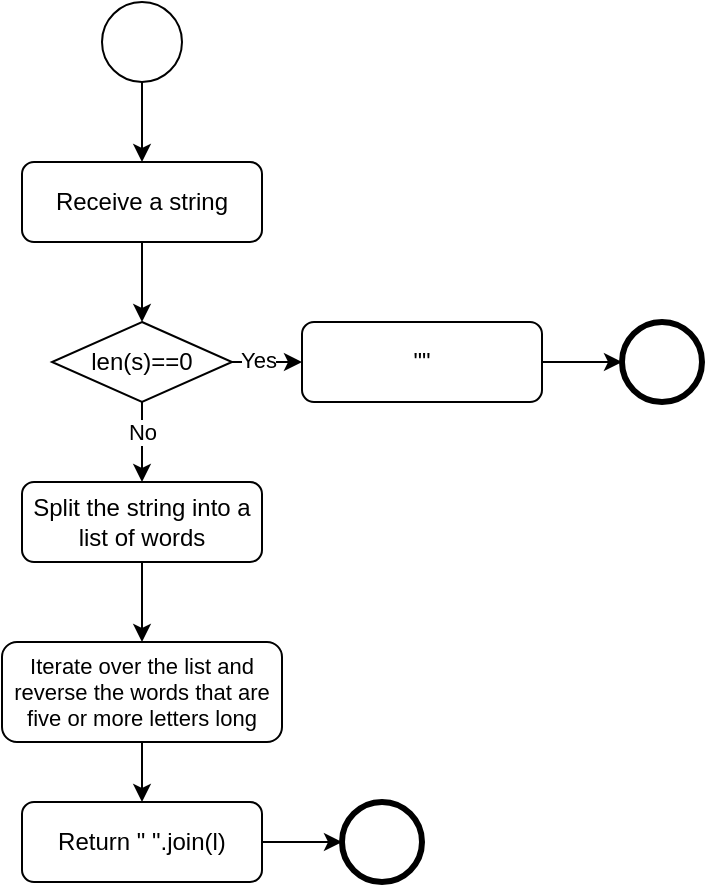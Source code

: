 <mxfile version="25.0.1">
  <diagram name="Page-1" id="gcOh2L13ghurHqlArtQZ">
    <mxGraphModel dx="816" dy="480" grid="1" gridSize="10" guides="1" tooltips="1" connect="1" arrows="1" fold="1" page="1" pageScale="1" pageWidth="827" pageHeight="1169" background="#ffffff" math="0" shadow="0">
      <root>
        <mxCell id="0" />
        <mxCell id="1" parent="0" />
        <mxCell id="pkoyU2fwOPBfZemE1w7x-201" style="edgeStyle=orthogonalEdgeStyle;rounded=0;orthogonalLoop=1;jettySize=auto;html=1;exitX=0.5;exitY=1;exitDx=0;exitDy=0;entryX=0.5;entryY=0;entryDx=0;entryDy=0;" edge="1" parent="1" source="pkoyU2fwOPBfZemE1w7x-194" target="pkoyU2fwOPBfZemE1w7x-195">
          <mxGeometry relative="1" as="geometry" />
        </mxCell>
        <mxCell id="pkoyU2fwOPBfZemE1w7x-194" value="" style="ellipse;whiteSpace=wrap;html=1;aspect=fixed;" vertex="1" parent="1">
          <mxGeometry x="360" y="200" width="40" height="40" as="geometry" />
        </mxCell>
        <mxCell id="pkoyU2fwOPBfZemE1w7x-246" style="edgeStyle=orthogonalEdgeStyle;rounded=0;orthogonalLoop=1;jettySize=auto;html=1;exitX=0.5;exitY=1;exitDx=0;exitDy=0;entryX=0.5;entryY=0;entryDx=0;entryDy=0;" edge="1" parent="1" source="pkoyU2fwOPBfZemE1w7x-195" target="pkoyU2fwOPBfZemE1w7x-243">
          <mxGeometry relative="1" as="geometry" />
        </mxCell>
        <mxCell id="pkoyU2fwOPBfZemE1w7x-195" value="Receive a string" style="rounded=1;whiteSpace=wrap;html=1;" vertex="1" parent="1">
          <mxGeometry x="320" y="280" width="120" height="40" as="geometry" />
        </mxCell>
        <mxCell id="pkoyU2fwOPBfZemE1w7x-247" value="" style="edgeStyle=orthogonalEdgeStyle;rounded=0;orthogonalLoop=1;jettySize=auto;html=1;exitX=1;exitY=0.5;exitDx=0;exitDy=0;entryX=0;entryY=0.5;entryDx=0;entryDy=0;" edge="1" parent="1" source="pkoyU2fwOPBfZemE1w7x-243" target="pkoyU2fwOPBfZemE1w7x-244">
          <mxGeometry relative="1" as="geometry" />
        </mxCell>
        <mxCell id="pkoyU2fwOPBfZemE1w7x-249" value="Yes" style="edgeLabel;html=1;align=center;verticalAlign=middle;resizable=0;points=[];" vertex="1" connectable="0" parent="pkoyU2fwOPBfZemE1w7x-247">
          <mxGeometry x="-0.624" y="3" relative="1" as="geometry">
            <mxPoint x="6" y="2" as="offset" />
          </mxGeometry>
        </mxCell>
        <mxCell id="pkoyU2fwOPBfZemE1w7x-261" style="edgeStyle=orthogonalEdgeStyle;rounded=0;orthogonalLoop=1;jettySize=auto;html=1;exitX=0.5;exitY=1;exitDx=0;exitDy=0;entryX=0.5;entryY=0;entryDx=0;entryDy=0;" edge="1" parent="1" source="pkoyU2fwOPBfZemE1w7x-243" target="pkoyU2fwOPBfZemE1w7x-250">
          <mxGeometry relative="1" as="geometry" />
        </mxCell>
        <mxCell id="pkoyU2fwOPBfZemE1w7x-270" value="No" style="edgeLabel;html=1;align=center;verticalAlign=middle;resizable=0;points=[];" vertex="1" connectable="0" parent="pkoyU2fwOPBfZemE1w7x-261">
          <mxGeometry x="-0.241" relative="1" as="geometry">
            <mxPoint as="offset" />
          </mxGeometry>
        </mxCell>
        <mxCell id="pkoyU2fwOPBfZemE1w7x-243" value="len(s)==0" style="rhombus;whiteSpace=wrap;html=1;" vertex="1" parent="1">
          <mxGeometry x="335" y="360" width="90" height="40" as="geometry" />
        </mxCell>
        <mxCell id="pkoyU2fwOPBfZemE1w7x-248" style="edgeStyle=orthogonalEdgeStyle;rounded=0;orthogonalLoop=1;jettySize=auto;html=1;exitX=1;exitY=0.5;exitDx=0;exitDy=0;entryX=0;entryY=0.5;entryDx=0;entryDy=0;" edge="1" parent="1" source="pkoyU2fwOPBfZemE1w7x-244" target="pkoyU2fwOPBfZemE1w7x-245">
          <mxGeometry relative="1" as="geometry" />
        </mxCell>
        <mxCell id="pkoyU2fwOPBfZemE1w7x-244" value="&quot;&quot;" style="rounded=1;whiteSpace=wrap;html=1;" vertex="1" parent="1">
          <mxGeometry x="460" y="360" width="120" height="40" as="geometry" />
        </mxCell>
        <mxCell id="pkoyU2fwOPBfZemE1w7x-245" value="" style="ellipse;whiteSpace=wrap;html=1;aspect=fixed;strokeWidth=3;" vertex="1" parent="1">
          <mxGeometry x="620" y="360" width="40" height="40" as="geometry" />
        </mxCell>
        <mxCell id="pkoyU2fwOPBfZemE1w7x-260" style="edgeStyle=orthogonalEdgeStyle;rounded=0;orthogonalLoop=1;jettySize=auto;html=1;exitX=0.5;exitY=1;exitDx=0;exitDy=0;entryX=0.5;entryY=0;entryDx=0;entryDy=0;" edge="1" parent="1" source="pkoyU2fwOPBfZemE1w7x-250" target="pkoyU2fwOPBfZemE1w7x-251">
          <mxGeometry relative="1" as="geometry" />
        </mxCell>
        <mxCell id="pkoyU2fwOPBfZemE1w7x-250" value="Split the string into a list of words" style="rounded=1;whiteSpace=wrap;html=1;" vertex="1" parent="1">
          <mxGeometry x="320" y="440" width="120" height="40" as="geometry" />
        </mxCell>
        <mxCell id="pkoyU2fwOPBfZemE1w7x-271" style="edgeStyle=orthogonalEdgeStyle;rounded=0;orthogonalLoop=1;jettySize=auto;html=1;exitX=0.5;exitY=1;exitDx=0;exitDy=0;entryX=0.5;entryY=0;entryDx=0;entryDy=0;" edge="1" parent="1" source="pkoyU2fwOPBfZemE1w7x-251" target="pkoyU2fwOPBfZemE1w7x-256">
          <mxGeometry relative="1" as="geometry" />
        </mxCell>
        <mxCell id="pkoyU2fwOPBfZemE1w7x-251" value="Iterate over the list and reverse the words that are five or more letters long" style="rounded=1;whiteSpace=wrap;html=1;fontSize=11;" vertex="1" parent="1">
          <mxGeometry x="310" y="520" width="140" height="50" as="geometry" />
        </mxCell>
        <mxCell id="pkoyU2fwOPBfZemE1w7x-255" style="edgeStyle=orthogonalEdgeStyle;rounded=0;orthogonalLoop=1;jettySize=auto;html=1;exitX=1;exitY=0.5;exitDx=0;exitDy=0;entryX=0;entryY=0.5;entryDx=0;entryDy=0;" edge="1" parent="1" source="pkoyU2fwOPBfZemE1w7x-256" target="pkoyU2fwOPBfZemE1w7x-257">
          <mxGeometry relative="1" as="geometry" />
        </mxCell>
        <mxCell id="pkoyU2fwOPBfZemE1w7x-256" value="Return &quot; &quot;.join(l)" style="rounded=1;whiteSpace=wrap;html=1;" vertex="1" parent="1">
          <mxGeometry x="320" y="600" width="120" height="40" as="geometry" />
        </mxCell>
        <mxCell id="pkoyU2fwOPBfZemE1w7x-257" value="" style="ellipse;whiteSpace=wrap;html=1;aspect=fixed;strokeWidth=3;" vertex="1" parent="1">
          <mxGeometry x="480" y="600" width="40" height="40" as="geometry" />
        </mxCell>
      </root>
    </mxGraphModel>
  </diagram>
</mxfile>
